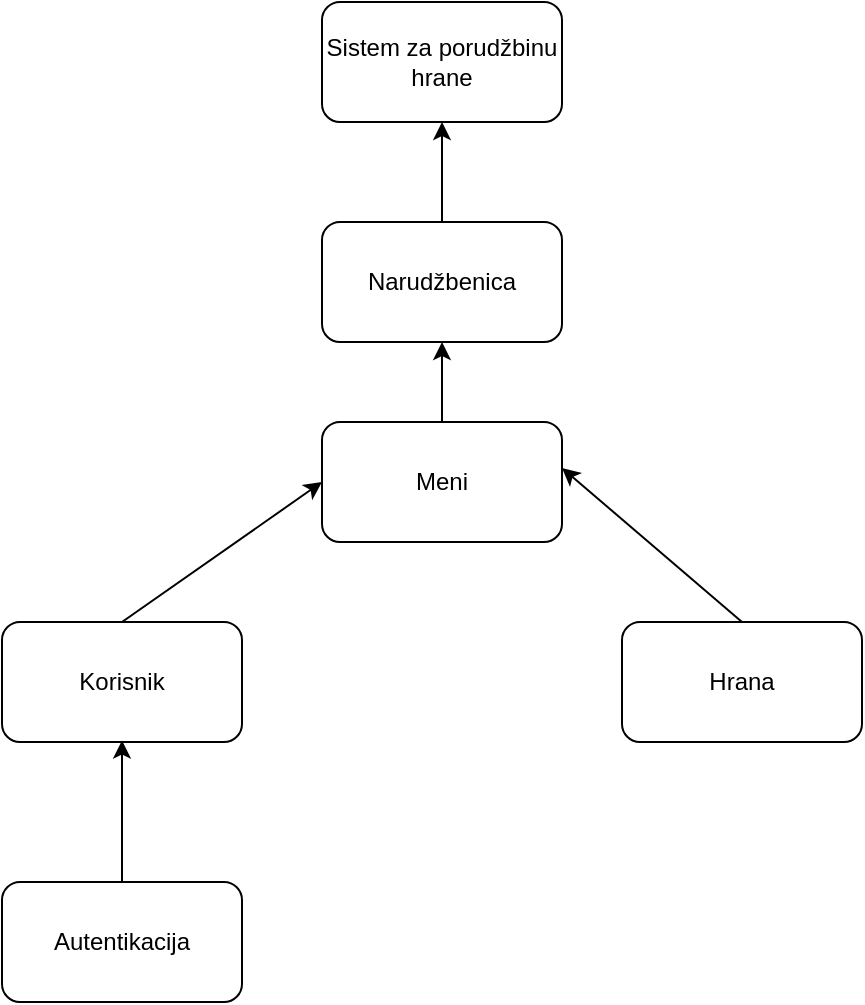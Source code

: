 <mxfile version="14.5.8" type="device"><diagram id="O_JZLwjFqM-N77Hg9mQR" name="Page-1"><mxGraphModel dx="1422" dy="766" grid="1" gridSize="10" guides="1" tooltips="1" connect="1" arrows="1" fold="1" page="1" pageScale="1" pageWidth="850" pageHeight="1100" math="0" shadow="0"><root><mxCell id="0"/><mxCell id="1" parent="0"/><mxCell id="bTYjGv2YsmdyRs-m32w9-32" value="Sistem za porudžbinu hrane" style="rounded=1;whiteSpace=wrap;html=1;" vertex="1" parent="1"><mxGeometry x="380" y="50" width="120" height="60" as="geometry"/></mxCell><mxCell id="bTYjGv2YsmdyRs-m32w9-33" value="Korisnik" style="rounded=1;whiteSpace=wrap;html=1;" vertex="1" parent="1"><mxGeometry x="220" y="360" width="120" height="60" as="geometry"/></mxCell><mxCell id="bTYjGv2YsmdyRs-m32w9-34" value="Meni" style="rounded=1;whiteSpace=wrap;html=1;" vertex="1" parent="1"><mxGeometry x="380" y="260" width="120" height="60" as="geometry"/></mxCell><mxCell id="bTYjGv2YsmdyRs-m32w9-36" value="Autentikacija" style="rounded=1;whiteSpace=wrap;html=1;" vertex="1" parent="1"><mxGeometry x="220" y="490" width="120" height="60" as="geometry"/></mxCell><mxCell id="bTYjGv2YsmdyRs-m32w9-37" value="Narudžbenica" style="rounded=1;whiteSpace=wrap;html=1;" vertex="1" parent="1"><mxGeometry x="380" y="160" width="120" height="60" as="geometry"/></mxCell><mxCell id="bTYjGv2YsmdyRs-m32w9-39" value="" style="endArrow=classic;html=1;" edge="1" parent="1" source="bTYjGv2YsmdyRs-m32w9-36"><mxGeometry width="50" height="50" relative="1" as="geometry"><mxPoint x="280" y="469.289" as="sourcePoint"/><mxPoint x="280" y="419.289" as="targetPoint"/></mxGeometry></mxCell><mxCell id="bTYjGv2YsmdyRs-m32w9-41" value="" style="endArrow=classic;html=1;exitX=0.5;exitY=0;exitDx=0;exitDy=0;" edge="1" parent="1" source="bTYjGv2YsmdyRs-m32w9-34" target="bTYjGv2YsmdyRs-m32w9-37"><mxGeometry width="50" height="50" relative="1" as="geometry"><mxPoint x="580" y="370" as="sourcePoint"/><mxPoint x="630" y="320" as="targetPoint"/></mxGeometry></mxCell><mxCell id="bTYjGv2YsmdyRs-m32w9-42" value="" style="endArrow=classic;html=1;" edge="1" parent="1" source="bTYjGv2YsmdyRs-m32w9-37" target="bTYjGv2YsmdyRs-m32w9-32"><mxGeometry width="50" height="50" relative="1" as="geometry"><mxPoint x="410" y="300" as="sourcePoint"/><mxPoint x="460" y="250" as="targetPoint"/></mxGeometry></mxCell><mxCell id="bTYjGv2YsmdyRs-m32w9-43" value="" style="endArrow=classic;html=1;entryX=0;entryY=0.5;entryDx=0;entryDy=0;exitX=0.5;exitY=0;exitDx=0;exitDy=0;" edge="1" parent="1" source="bTYjGv2YsmdyRs-m32w9-33" target="bTYjGv2YsmdyRs-m32w9-34"><mxGeometry width="50" height="50" relative="1" as="geometry"><mxPoint x="340" y="420" as="sourcePoint"/><mxPoint x="390" y="370" as="targetPoint"/></mxGeometry></mxCell><mxCell id="bTYjGv2YsmdyRs-m32w9-44" value="Hrana" style="rounded=1;whiteSpace=wrap;html=1;" vertex="1" parent="1"><mxGeometry x="530" y="360" width="120" height="60" as="geometry"/></mxCell><mxCell id="bTYjGv2YsmdyRs-m32w9-46" value="" style="endArrow=classic;html=1;entryX=1;entryY=0.383;entryDx=0;entryDy=0;entryPerimeter=0;exitX=0.5;exitY=0;exitDx=0;exitDy=0;" edge="1" parent="1" source="bTYjGv2YsmdyRs-m32w9-44" target="bTYjGv2YsmdyRs-m32w9-34"><mxGeometry width="50" height="50" relative="1" as="geometry"><mxPoint x="560" y="370" as="sourcePoint"/><mxPoint x="610" y="320" as="targetPoint"/></mxGeometry></mxCell></root></mxGraphModel></diagram></mxfile>